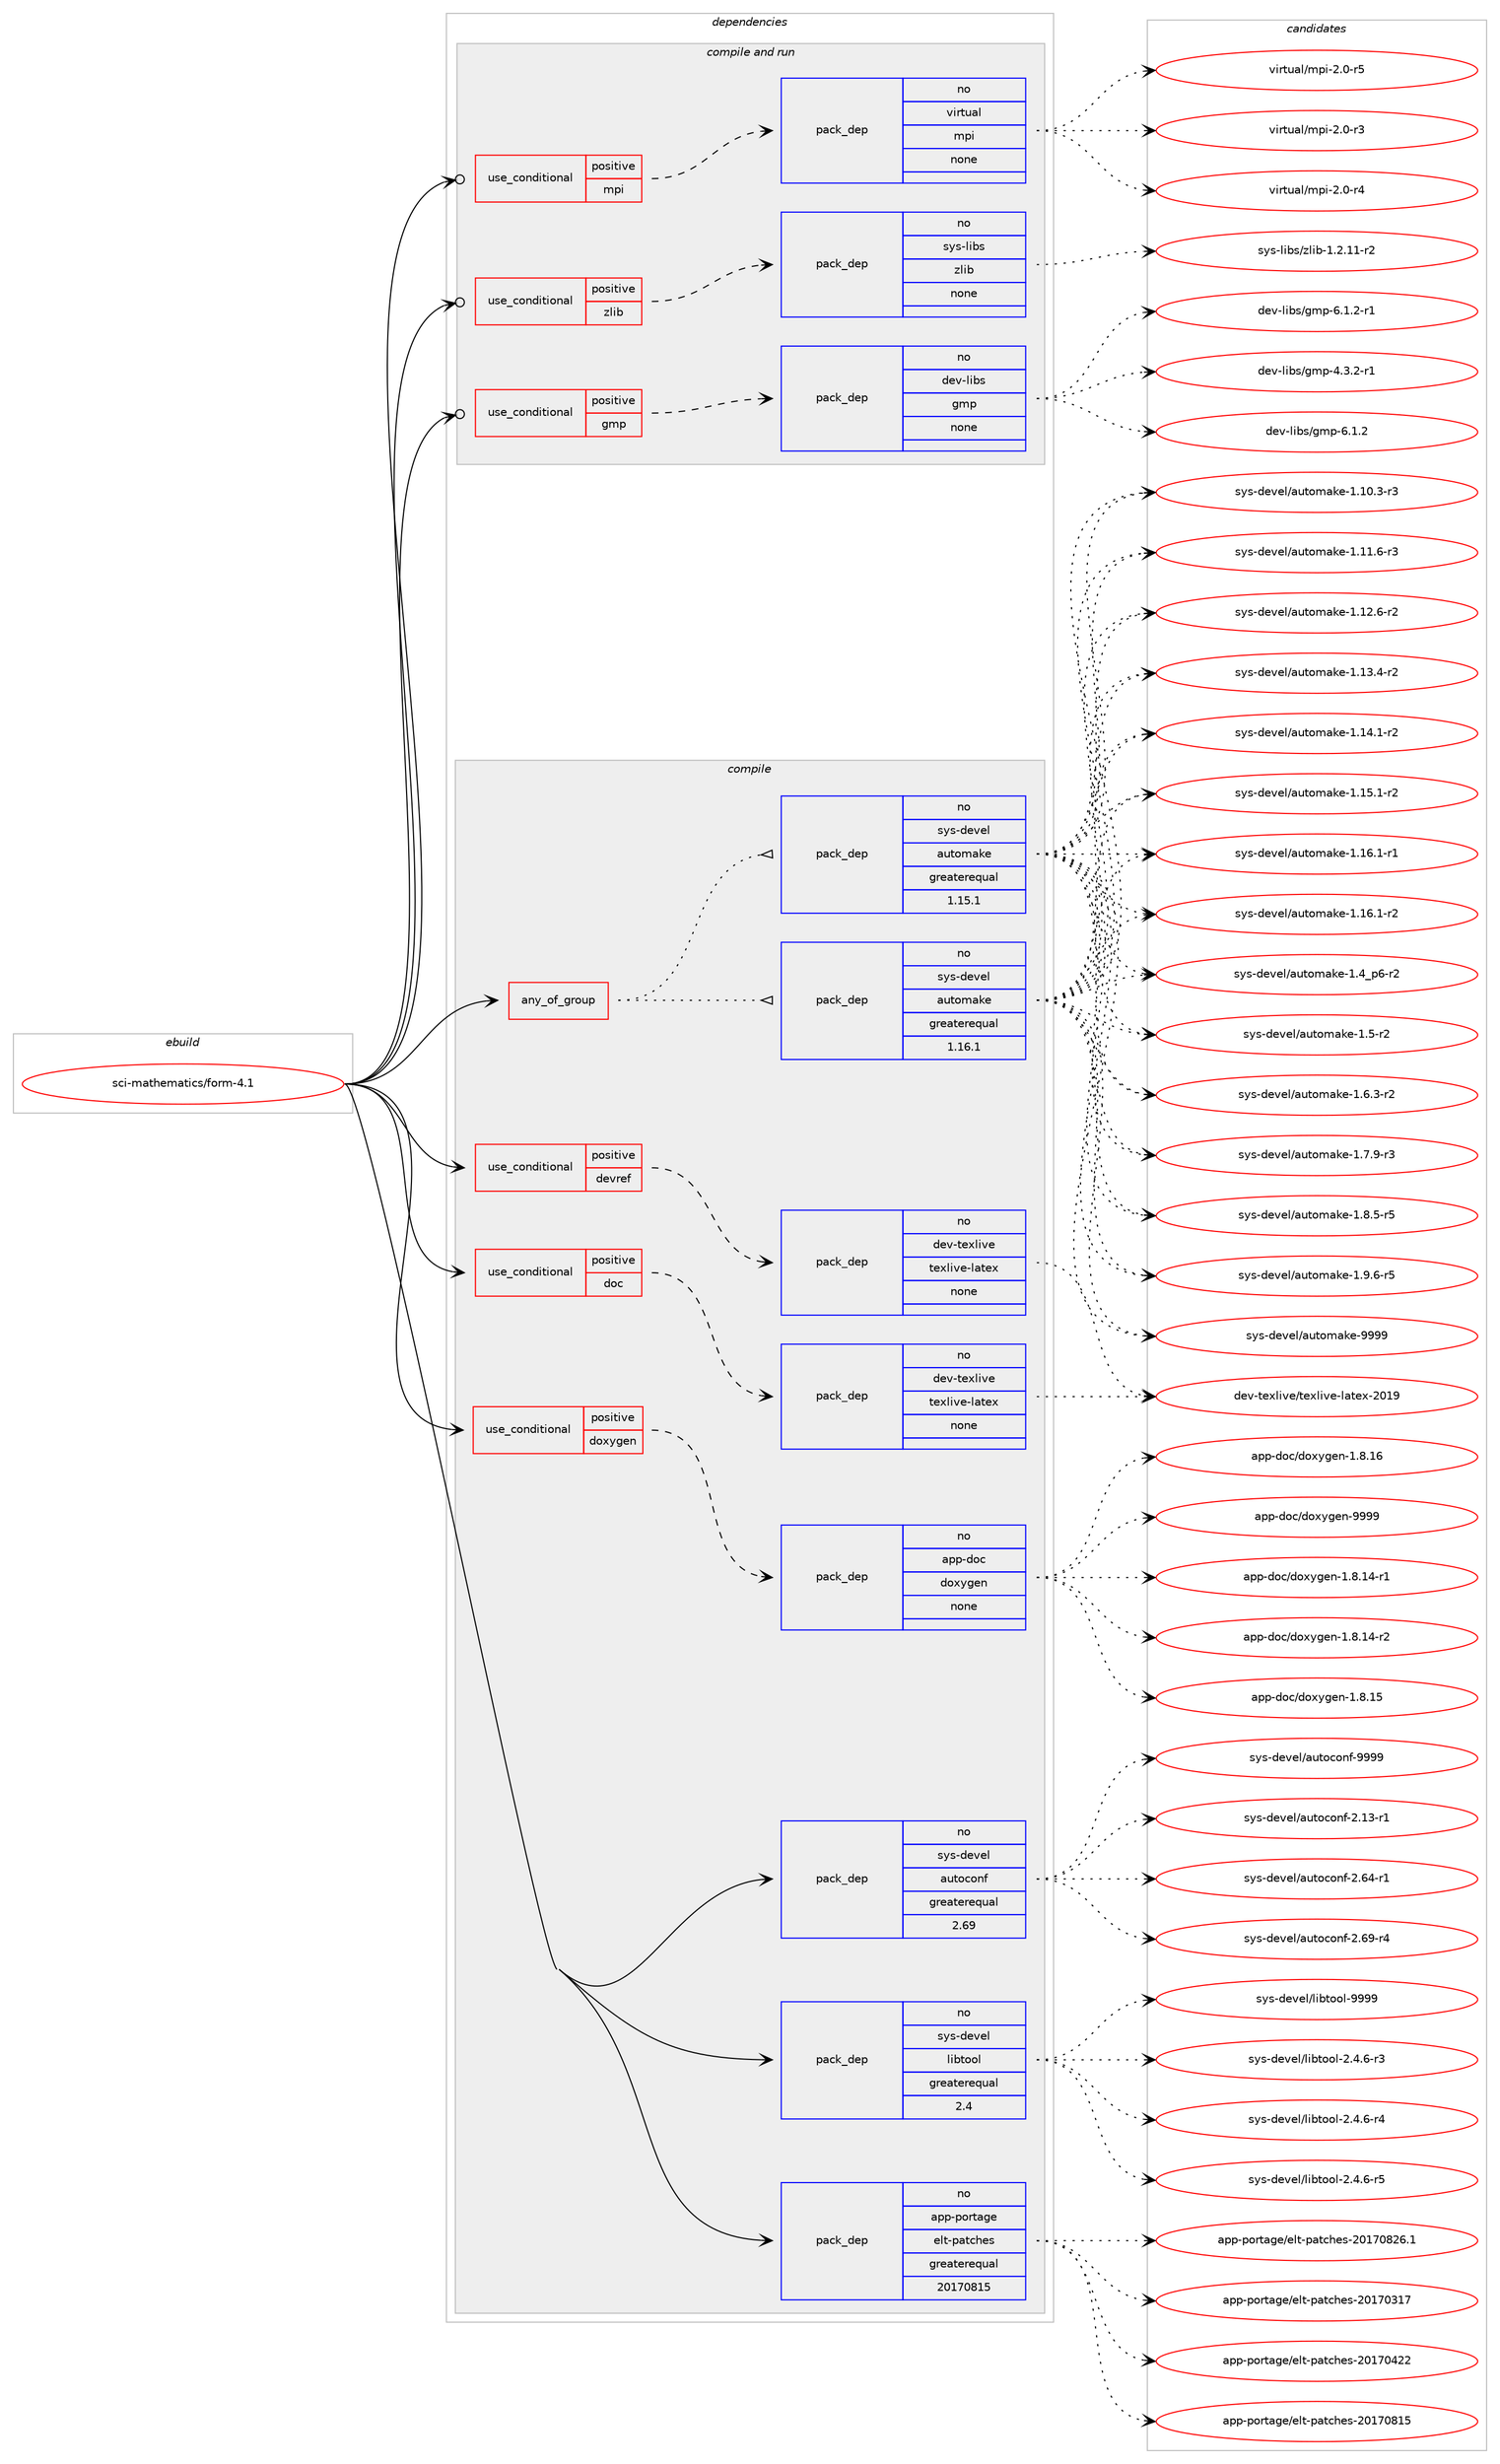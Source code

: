 digraph prolog {

# *************
# Graph options
# *************

newrank=true;
concentrate=true;
compound=true;
graph [rankdir=LR,fontname=Helvetica,fontsize=10,ranksep=1.5];#, ranksep=2.5, nodesep=0.2];
edge  [arrowhead=vee];
node  [fontname=Helvetica,fontsize=10];

# **********
# The ebuild
# **********

subgraph cluster_leftcol {
color=gray;
rank=same;
label=<<i>ebuild</i>>;
id [label="sci-mathematics/form-4.1", color=red, width=4, href="../sci-mathematics/form-4.1.svg"];
}

# ****************
# The dependencies
# ****************

subgraph cluster_midcol {
color=gray;
label=<<i>dependencies</i>>;
subgraph cluster_compile {
fillcolor="#eeeeee";
style=filled;
label=<<i>compile</i>>;
subgraph any14703 {
dependency861093 [label=<<TABLE BORDER="0" CELLBORDER="1" CELLSPACING="0" CELLPADDING="4"><TR><TD CELLPADDING="10">any_of_group</TD></TR></TABLE>>, shape=none, color=red];subgraph pack636837 {
dependency861094 [label=<<TABLE BORDER="0" CELLBORDER="1" CELLSPACING="0" CELLPADDING="4" WIDTH="220"><TR><TD ROWSPAN="6" CELLPADDING="30">pack_dep</TD></TR><TR><TD WIDTH="110">no</TD></TR><TR><TD>sys-devel</TD></TR><TR><TD>automake</TD></TR><TR><TD>greaterequal</TD></TR><TR><TD>1.16.1</TD></TR></TABLE>>, shape=none, color=blue];
}
dependency861093:e -> dependency861094:w [weight=20,style="dotted",arrowhead="oinv"];
subgraph pack636838 {
dependency861095 [label=<<TABLE BORDER="0" CELLBORDER="1" CELLSPACING="0" CELLPADDING="4" WIDTH="220"><TR><TD ROWSPAN="6" CELLPADDING="30">pack_dep</TD></TR><TR><TD WIDTH="110">no</TD></TR><TR><TD>sys-devel</TD></TR><TR><TD>automake</TD></TR><TR><TD>greaterequal</TD></TR><TR><TD>1.15.1</TD></TR></TABLE>>, shape=none, color=blue];
}
dependency861093:e -> dependency861095:w [weight=20,style="dotted",arrowhead="oinv"];
}
id:e -> dependency861093:w [weight=20,style="solid",arrowhead="vee"];
subgraph cond209041 {
dependency861096 [label=<<TABLE BORDER="0" CELLBORDER="1" CELLSPACING="0" CELLPADDING="4"><TR><TD ROWSPAN="3" CELLPADDING="10">use_conditional</TD></TR><TR><TD>positive</TD></TR><TR><TD>devref</TD></TR></TABLE>>, shape=none, color=red];
subgraph pack636839 {
dependency861097 [label=<<TABLE BORDER="0" CELLBORDER="1" CELLSPACING="0" CELLPADDING="4" WIDTH="220"><TR><TD ROWSPAN="6" CELLPADDING="30">pack_dep</TD></TR><TR><TD WIDTH="110">no</TD></TR><TR><TD>dev-texlive</TD></TR><TR><TD>texlive-latex</TD></TR><TR><TD>none</TD></TR><TR><TD></TD></TR></TABLE>>, shape=none, color=blue];
}
dependency861096:e -> dependency861097:w [weight=20,style="dashed",arrowhead="vee"];
}
id:e -> dependency861096:w [weight=20,style="solid",arrowhead="vee"];
subgraph cond209042 {
dependency861098 [label=<<TABLE BORDER="0" CELLBORDER="1" CELLSPACING="0" CELLPADDING="4"><TR><TD ROWSPAN="3" CELLPADDING="10">use_conditional</TD></TR><TR><TD>positive</TD></TR><TR><TD>doc</TD></TR></TABLE>>, shape=none, color=red];
subgraph pack636840 {
dependency861099 [label=<<TABLE BORDER="0" CELLBORDER="1" CELLSPACING="0" CELLPADDING="4" WIDTH="220"><TR><TD ROWSPAN="6" CELLPADDING="30">pack_dep</TD></TR><TR><TD WIDTH="110">no</TD></TR><TR><TD>dev-texlive</TD></TR><TR><TD>texlive-latex</TD></TR><TR><TD>none</TD></TR><TR><TD></TD></TR></TABLE>>, shape=none, color=blue];
}
dependency861098:e -> dependency861099:w [weight=20,style="dashed",arrowhead="vee"];
}
id:e -> dependency861098:w [weight=20,style="solid",arrowhead="vee"];
subgraph cond209043 {
dependency861100 [label=<<TABLE BORDER="0" CELLBORDER="1" CELLSPACING="0" CELLPADDING="4"><TR><TD ROWSPAN="3" CELLPADDING="10">use_conditional</TD></TR><TR><TD>positive</TD></TR><TR><TD>doxygen</TD></TR></TABLE>>, shape=none, color=red];
subgraph pack636841 {
dependency861101 [label=<<TABLE BORDER="0" CELLBORDER="1" CELLSPACING="0" CELLPADDING="4" WIDTH="220"><TR><TD ROWSPAN="6" CELLPADDING="30">pack_dep</TD></TR><TR><TD WIDTH="110">no</TD></TR><TR><TD>app-doc</TD></TR><TR><TD>doxygen</TD></TR><TR><TD>none</TD></TR><TR><TD></TD></TR></TABLE>>, shape=none, color=blue];
}
dependency861100:e -> dependency861101:w [weight=20,style="dashed",arrowhead="vee"];
}
id:e -> dependency861100:w [weight=20,style="solid",arrowhead="vee"];
subgraph pack636842 {
dependency861102 [label=<<TABLE BORDER="0" CELLBORDER="1" CELLSPACING="0" CELLPADDING="4" WIDTH="220"><TR><TD ROWSPAN="6" CELLPADDING="30">pack_dep</TD></TR><TR><TD WIDTH="110">no</TD></TR><TR><TD>app-portage</TD></TR><TR><TD>elt-patches</TD></TR><TR><TD>greaterequal</TD></TR><TR><TD>20170815</TD></TR></TABLE>>, shape=none, color=blue];
}
id:e -> dependency861102:w [weight=20,style="solid",arrowhead="vee"];
subgraph pack636843 {
dependency861103 [label=<<TABLE BORDER="0" CELLBORDER="1" CELLSPACING="0" CELLPADDING="4" WIDTH="220"><TR><TD ROWSPAN="6" CELLPADDING="30">pack_dep</TD></TR><TR><TD WIDTH="110">no</TD></TR><TR><TD>sys-devel</TD></TR><TR><TD>autoconf</TD></TR><TR><TD>greaterequal</TD></TR><TR><TD>2.69</TD></TR></TABLE>>, shape=none, color=blue];
}
id:e -> dependency861103:w [weight=20,style="solid",arrowhead="vee"];
subgraph pack636844 {
dependency861104 [label=<<TABLE BORDER="0" CELLBORDER="1" CELLSPACING="0" CELLPADDING="4" WIDTH="220"><TR><TD ROWSPAN="6" CELLPADDING="30">pack_dep</TD></TR><TR><TD WIDTH="110">no</TD></TR><TR><TD>sys-devel</TD></TR><TR><TD>libtool</TD></TR><TR><TD>greaterequal</TD></TR><TR><TD>2.4</TD></TR></TABLE>>, shape=none, color=blue];
}
id:e -> dependency861104:w [weight=20,style="solid",arrowhead="vee"];
}
subgraph cluster_compileandrun {
fillcolor="#eeeeee";
style=filled;
label=<<i>compile and run</i>>;
subgraph cond209044 {
dependency861105 [label=<<TABLE BORDER="0" CELLBORDER="1" CELLSPACING="0" CELLPADDING="4"><TR><TD ROWSPAN="3" CELLPADDING="10">use_conditional</TD></TR><TR><TD>positive</TD></TR><TR><TD>gmp</TD></TR></TABLE>>, shape=none, color=red];
subgraph pack636845 {
dependency861106 [label=<<TABLE BORDER="0" CELLBORDER="1" CELLSPACING="0" CELLPADDING="4" WIDTH="220"><TR><TD ROWSPAN="6" CELLPADDING="30">pack_dep</TD></TR><TR><TD WIDTH="110">no</TD></TR><TR><TD>dev-libs</TD></TR><TR><TD>gmp</TD></TR><TR><TD>none</TD></TR><TR><TD></TD></TR></TABLE>>, shape=none, color=blue];
}
dependency861105:e -> dependency861106:w [weight=20,style="dashed",arrowhead="vee"];
}
id:e -> dependency861105:w [weight=20,style="solid",arrowhead="odotvee"];
subgraph cond209045 {
dependency861107 [label=<<TABLE BORDER="0" CELLBORDER="1" CELLSPACING="0" CELLPADDING="4"><TR><TD ROWSPAN="3" CELLPADDING="10">use_conditional</TD></TR><TR><TD>positive</TD></TR><TR><TD>mpi</TD></TR></TABLE>>, shape=none, color=red];
subgraph pack636846 {
dependency861108 [label=<<TABLE BORDER="0" CELLBORDER="1" CELLSPACING="0" CELLPADDING="4" WIDTH="220"><TR><TD ROWSPAN="6" CELLPADDING="30">pack_dep</TD></TR><TR><TD WIDTH="110">no</TD></TR><TR><TD>virtual</TD></TR><TR><TD>mpi</TD></TR><TR><TD>none</TD></TR><TR><TD></TD></TR></TABLE>>, shape=none, color=blue];
}
dependency861107:e -> dependency861108:w [weight=20,style="dashed",arrowhead="vee"];
}
id:e -> dependency861107:w [weight=20,style="solid",arrowhead="odotvee"];
subgraph cond209046 {
dependency861109 [label=<<TABLE BORDER="0" CELLBORDER="1" CELLSPACING="0" CELLPADDING="4"><TR><TD ROWSPAN="3" CELLPADDING="10">use_conditional</TD></TR><TR><TD>positive</TD></TR><TR><TD>zlib</TD></TR></TABLE>>, shape=none, color=red];
subgraph pack636847 {
dependency861110 [label=<<TABLE BORDER="0" CELLBORDER="1" CELLSPACING="0" CELLPADDING="4" WIDTH="220"><TR><TD ROWSPAN="6" CELLPADDING="30">pack_dep</TD></TR><TR><TD WIDTH="110">no</TD></TR><TR><TD>sys-libs</TD></TR><TR><TD>zlib</TD></TR><TR><TD>none</TD></TR><TR><TD></TD></TR></TABLE>>, shape=none, color=blue];
}
dependency861109:e -> dependency861110:w [weight=20,style="dashed",arrowhead="vee"];
}
id:e -> dependency861109:w [weight=20,style="solid",arrowhead="odotvee"];
}
subgraph cluster_run {
fillcolor="#eeeeee";
style=filled;
label=<<i>run</i>>;
}
}

# **************
# The candidates
# **************

subgraph cluster_choices {
rank=same;
color=gray;
label=<<i>candidates</i>>;

subgraph choice636837 {
color=black;
nodesep=1;
choice11512111545100101118101108479711711611110997107101454946494846514511451 [label="sys-devel/automake-1.10.3-r3", color=red, width=4,href="../sys-devel/automake-1.10.3-r3.svg"];
choice11512111545100101118101108479711711611110997107101454946494946544511451 [label="sys-devel/automake-1.11.6-r3", color=red, width=4,href="../sys-devel/automake-1.11.6-r3.svg"];
choice11512111545100101118101108479711711611110997107101454946495046544511450 [label="sys-devel/automake-1.12.6-r2", color=red, width=4,href="../sys-devel/automake-1.12.6-r2.svg"];
choice11512111545100101118101108479711711611110997107101454946495146524511450 [label="sys-devel/automake-1.13.4-r2", color=red, width=4,href="../sys-devel/automake-1.13.4-r2.svg"];
choice11512111545100101118101108479711711611110997107101454946495246494511450 [label="sys-devel/automake-1.14.1-r2", color=red, width=4,href="../sys-devel/automake-1.14.1-r2.svg"];
choice11512111545100101118101108479711711611110997107101454946495346494511450 [label="sys-devel/automake-1.15.1-r2", color=red, width=4,href="../sys-devel/automake-1.15.1-r2.svg"];
choice11512111545100101118101108479711711611110997107101454946495446494511449 [label="sys-devel/automake-1.16.1-r1", color=red, width=4,href="../sys-devel/automake-1.16.1-r1.svg"];
choice11512111545100101118101108479711711611110997107101454946495446494511450 [label="sys-devel/automake-1.16.1-r2", color=red, width=4,href="../sys-devel/automake-1.16.1-r2.svg"];
choice115121115451001011181011084797117116111109971071014549465295112544511450 [label="sys-devel/automake-1.4_p6-r2", color=red, width=4,href="../sys-devel/automake-1.4_p6-r2.svg"];
choice11512111545100101118101108479711711611110997107101454946534511450 [label="sys-devel/automake-1.5-r2", color=red, width=4,href="../sys-devel/automake-1.5-r2.svg"];
choice115121115451001011181011084797117116111109971071014549465446514511450 [label="sys-devel/automake-1.6.3-r2", color=red, width=4,href="../sys-devel/automake-1.6.3-r2.svg"];
choice115121115451001011181011084797117116111109971071014549465546574511451 [label="sys-devel/automake-1.7.9-r3", color=red, width=4,href="../sys-devel/automake-1.7.9-r3.svg"];
choice115121115451001011181011084797117116111109971071014549465646534511453 [label="sys-devel/automake-1.8.5-r5", color=red, width=4,href="../sys-devel/automake-1.8.5-r5.svg"];
choice115121115451001011181011084797117116111109971071014549465746544511453 [label="sys-devel/automake-1.9.6-r5", color=red, width=4,href="../sys-devel/automake-1.9.6-r5.svg"];
choice115121115451001011181011084797117116111109971071014557575757 [label="sys-devel/automake-9999", color=red, width=4,href="../sys-devel/automake-9999.svg"];
dependency861094:e -> choice11512111545100101118101108479711711611110997107101454946494846514511451:w [style=dotted,weight="100"];
dependency861094:e -> choice11512111545100101118101108479711711611110997107101454946494946544511451:w [style=dotted,weight="100"];
dependency861094:e -> choice11512111545100101118101108479711711611110997107101454946495046544511450:w [style=dotted,weight="100"];
dependency861094:e -> choice11512111545100101118101108479711711611110997107101454946495146524511450:w [style=dotted,weight="100"];
dependency861094:e -> choice11512111545100101118101108479711711611110997107101454946495246494511450:w [style=dotted,weight="100"];
dependency861094:e -> choice11512111545100101118101108479711711611110997107101454946495346494511450:w [style=dotted,weight="100"];
dependency861094:e -> choice11512111545100101118101108479711711611110997107101454946495446494511449:w [style=dotted,weight="100"];
dependency861094:e -> choice11512111545100101118101108479711711611110997107101454946495446494511450:w [style=dotted,weight="100"];
dependency861094:e -> choice115121115451001011181011084797117116111109971071014549465295112544511450:w [style=dotted,weight="100"];
dependency861094:e -> choice11512111545100101118101108479711711611110997107101454946534511450:w [style=dotted,weight="100"];
dependency861094:e -> choice115121115451001011181011084797117116111109971071014549465446514511450:w [style=dotted,weight="100"];
dependency861094:e -> choice115121115451001011181011084797117116111109971071014549465546574511451:w [style=dotted,weight="100"];
dependency861094:e -> choice115121115451001011181011084797117116111109971071014549465646534511453:w [style=dotted,weight="100"];
dependency861094:e -> choice115121115451001011181011084797117116111109971071014549465746544511453:w [style=dotted,weight="100"];
dependency861094:e -> choice115121115451001011181011084797117116111109971071014557575757:w [style=dotted,weight="100"];
}
subgraph choice636838 {
color=black;
nodesep=1;
choice11512111545100101118101108479711711611110997107101454946494846514511451 [label="sys-devel/automake-1.10.3-r3", color=red, width=4,href="../sys-devel/automake-1.10.3-r3.svg"];
choice11512111545100101118101108479711711611110997107101454946494946544511451 [label="sys-devel/automake-1.11.6-r3", color=red, width=4,href="../sys-devel/automake-1.11.6-r3.svg"];
choice11512111545100101118101108479711711611110997107101454946495046544511450 [label="sys-devel/automake-1.12.6-r2", color=red, width=4,href="../sys-devel/automake-1.12.6-r2.svg"];
choice11512111545100101118101108479711711611110997107101454946495146524511450 [label="sys-devel/automake-1.13.4-r2", color=red, width=4,href="../sys-devel/automake-1.13.4-r2.svg"];
choice11512111545100101118101108479711711611110997107101454946495246494511450 [label="sys-devel/automake-1.14.1-r2", color=red, width=4,href="../sys-devel/automake-1.14.1-r2.svg"];
choice11512111545100101118101108479711711611110997107101454946495346494511450 [label="sys-devel/automake-1.15.1-r2", color=red, width=4,href="../sys-devel/automake-1.15.1-r2.svg"];
choice11512111545100101118101108479711711611110997107101454946495446494511449 [label="sys-devel/automake-1.16.1-r1", color=red, width=4,href="../sys-devel/automake-1.16.1-r1.svg"];
choice11512111545100101118101108479711711611110997107101454946495446494511450 [label="sys-devel/automake-1.16.1-r2", color=red, width=4,href="../sys-devel/automake-1.16.1-r2.svg"];
choice115121115451001011181011084797117116111109971071014549465295112544511450 [label="sys-devel/automake-1.4_p6-r2", color=red, width=4,href="../sys-devel/automake-1.4_p6-r2.svg"];
choice11512111545100101118101108479711711611110997107101454946534511450 [label="sys-devel/automake-1.5-r2", color=red, width=4,href="../sys-devel/automake-1.5-r2.svg"];
choice115121115451001011181011084797117116111109971071014549465446514511450 [label="sys-devel/automake-1.6.3-r2", color=red, width=4,href="../sys-devel/automake-1.6.3-r2.svg"];
choice115121115451001011181011084797117116111109971071014549465546574511451 [label="sys-devel/automake-1.7.9-r3", color=red, width=4,href="../sys-devel/automake-1.7.9-r3.svg"];
choice115121115451001011181011084797117116111109971071014549465646534511453 [label="sys-devel/automake-1.8.5-r5", color=red, width=4,href="../sys-devel/automake-1.8.5-r5.svg"];
choice115121115451001011181011084797117116111109971071014549465746544511453 [label="sys-devel/automake-1.9.6-r5", color=red, width=4,href="../sys-devel/automake-1.9.6-r5.svg"];
choice115121115451001011181011084797117116111109971071014557575757 [label="sys-devel/automake-9999", color=red, width=4,href="../sys-devel/automake-9999.svg"];
dependency861095:e -> choice11512111545100101118101108479711711611110997107101454946494846514511451:w [style=dotted,weight="100"];
dependency861095:e -> choice11512111545100101118101108479711711611110997107101454946494946544511451:w [style=dotted,weight="100"];
dependency861095:e -> choice11512111545100101118101108479711711611110997107101454946495046544511450:w [style=dotted,weight="100"];
dependency861095:e -> choice11512111545100101118101108479711711611110997107101454946495146524511450:w [style=dotted,weight="100"];
dependency861095:e -> choice11512111545100101118101108479711711611110997107101454946495246494511450:w [style=dotted,weight="100"];
dependency861095:e -> choice11512111545100101118101108479711711611110997107101454946495346494511450:w [style=dotted,weight="100"];
dependency861095:e -> choice11512111545100101118101108479711711611110997107101454946495446494511449:w [style=dotted,weight="100"];
dependency861095:e -> choice11512111545100101118101108479711711611110997107101454946495446494511450:w [style=dotted,weight="100"];
dependency861095:e -> choice115121115451001011181011084797117116111109971071014549465295112544511450:w [style=dotted,weight="100"];
dependency861095:e -> choice11512111545100101118101108479711711611110997107101454946534511450:w [style=dotted,weight="100"];
dependency861095:e -> choice115121115451001011181011084797117116111109971071014549465446514511450:w [style=dotted,weight="100"];
dependency861095:e -> choice115121115451001011181011084797117116111109971071014549465546574511451:w [style=dotted,weight="100"];
dependency861095:e -> choice115121115451001011181011084797117116111109971071014549465646534511453:w [style=dotted,weight="100"];
dependency861095:e -> choice115121115451001011181011084797117116111109971071014549465746544511453:w [style=dotted,weight="100"];
dependency861095:e -> choice115121115451001011181011084797117116111109971071014557575757:w [style=dotted,weight="100"];
}
subgraph choice636839 {
color=black;
nodesep=1;
choice100101118451161011201081051181014711610112010810511810145108971161011204550484957 [label="dev-texlive/texlive-latex-2019", color=red, width=4,href="../dev-texlive/texlive-latex-2019.svg"];
dependency861097:e -> choice100101118451161011201081051181014711610112010810511810145108971161011204550484957:w [style=dotted,weight="100"];
}
subgraph choice636840 {
color=black;
nodesep=1;
choice100101118451161011201081051181014711610112010810511810145108971161011204550484957 [label="dev-texlive/texlive-latex-2019", color=red, width=4,href="../dev-texlive/texlive-latex-2019.svg"];
dependency861099:e -> choice100101118451161011201081051181014711610112010810511810145108971161011204550484957:w [style=dotted,weight="100"];
}
subgraph choice636841 {
color=black;
nodesep=1;
choice97112112451001119947100111120121103101110454946564649524511449 [label="app-doc/doxygen-1.8.14-r1", color=red, width=4,href="../app-doc/doxygen-1.8.14-r1.svg"];
choice97112112451001119947100111120121103101110454946564649524511450 [label="app-doc/doxygen-1.8.14-r2", color=red, width=4,href="../app-doc/doxygen-1.8.14-r2.svg"];
choice9711211245100111994710011112012110310111045494656464953 [label="app-doc/doxygen-1.8.15", color=red, width=4,href="../app-doc/doxygen-1.8.15.svg"];
choice9711211245100111994710011112012110310111045494656464954 [label="app-doc/doxygen-1.8.16", color=red, width=4,href="../app-doc/doxygen-1.8.16.svg"];
choice971121124510011199471001111201211031011104557575757 [label="app-doc/doxygen-9999", color=red, width=4,href="../app-doc/doxygen-9999.svg"];
dependency861101:e -> choice97112112451001119947100111120121103101110454946564649524511449:w [style=dotted,weight="100"];
dependency861101:e -> choice97112112451001119947100111120121103101110454946564649524511450:w [style=dotted,weight="100"];
dependency861101:e -> choice9711211245100111994710011112012110310111045494656464953:w [style=dotted,weight="100"];
dependency861101:e -> choice9711211245100111994710011112012110310111045494656464954:w [style=dotted,weight="100"];
dependency861101:e -> choice971121124510011199471001111201211031011104557575757:w [style=dotted,weight="100"];
}
subgraph choice636842 {
color=black;
nodesep=1;
choice97112112451121111141169710310147101108116451129711699104101115455048495548514955 [label="app-portage/elt-patches-20170317", color=red, width=4,href="../app-portage/elt-patches-20170317.svg"];
choice97112112451121111141169710310147101108116451129711699104101115455048495548525050 [label="app-portage/elt-patches-20170422", color=red, width=4,href="../app-portage/elt-patches-20170422.svg"];
choice97112112451121111141169710310147101108116451129711699104101115455048495548564953 [label="app-portage/elt-patches-20170815", color=red, width=4,href="../app-portage/elt-patches-20170815.svg"];
choice971121124511211111411697103101471011081164511297116991041011154550484955485650544649 [label="app-portage/elt-patches-20170826.1", color=red, width=4,href="../app-portage/elt-patches-20170826.1.svg"];
dependency861102:e -> choice97112112451121111141169710310147101108116451129711699104101115455048495548514955:w [style=dotted,weight="100"];
dependency861102:e -> choice97112112451121111141169710310147101108116451129711699104101115455048495548525050:w [style=dotted,weight="100"];
dependency861102:e -> choice97112112451121111141169710310147101108116451129711699104101115455048495548564953:w [style=dotted,weight="100"];
dependency861102:e -> choice971121124511211111411697103101471011081164511297116991041011154550484955485650544649:w [style=dotted,weight="100"];
}
subgraph choice636843 {
color=black;
nodesep=1;
choice1151211154510010111810110847971171161119911111010245504649514511449 [label="sys-devel/autoconf-2.13-r1", color=red, width=4,href="../sys-devel/autoconf-2.13-r1.svg"];
choice1151211154510010111810110847971171161119911111010245504654524511449 [label="sys-devel/autoconf-2.64-r1", color=red, width=4,href="../sys-devel/autoconf-2.64-r1.svg"];
choice1151211154510010111810110847971171161119911111010245504654574511452 [label="sys-devel/autoconf-2.69-r4", color=red, width=4,href="../sys-devel/autoconf-2.69-r4.svg"];
choice115121115451001011181011084797117116111991111101024557575757 [label="sys-devel/autoconf-9999", color=red, width=4,href="../sys-devel/autoconf-9999.svg"];
dependency861103:e -> choice1151211154510010111810110847971171161119911111010245504649514511449:w [style=dotted,weight="100"];
dependency861103:e -> choice1151211154510010111810110847971171161119911111010245504654524511449:w [style=dotted,weight="100"];
dependency861103:e -> choice1151211154510010111810110847971171161119911111010245504654574511452:w [style=dotted,weight="100"];
dependency861103:e -> choice115121115451001011181011084797117116111991111101024557575757:w [style=dotted,weight="100"];
}
subgraph choice636844 {
color=black;
nodesep=1;
choice1151211154510010111810110847108105981161111111084550465246544511451 [label="sys-devel/libtool-2.4.6-r3", color=red, width=4,href="../sys-devel/libtool-2.4.6-r3.svg"];
choice1151211154510010111810110847108105981161111111084550465246544511452 [label="sys-devel/libtool-2.4.6-r4", color=red, width=4,href="../sys-devel/libtool-2.4.6-r4.svg"];
choice1151211154510010111810110847108105981161111111084550465246544511453 [label="sys-devel/libtool-2.4.6-r5", color=red, width=4,href="../sys-devel/libtool-2.4.6-r5.svg"];
choice1151211154510010111810110847108105981161111111084557575757 [label="sys-devel/libtool-9999", color=red, width=4,href="../sys-devel/libtool-9999.svg"];
dependency861104:e -> choice1151211154510010111810110847108105981161111111084550465246544511451:w [style=dotted,weight="100"];
dependency861104:e -> choice1151211154510010111810110847108105981161111111084550465246544511452:w [style=dotted,weight="100"];
dependency861104:e -> choice1151211154510010111810110847108105981161111111084550465246544511453:w [style=dotted,weight="100"];
dependency861104:e -> choice1151211154510010111810110847108105981161111111084557575757:w [style=dotted,weight="100"];
}
subgraph choice636845 {
color=black;
nodesep=1;
choice1001011184510810598115471031091124552465146504511449 [label="dev-libs/gmp-4.3.2-r1", color=red, width=4,href="../dev-libs/gmp-4.3.2-r1.svg"];
choice100101118451081059811547103109112455446494650 [label="dev-libs/gmp-6.1.2", color=red, width=4,href="../dev-libs/gmp-6.1.2.svg"];
choice1001011184510810598115471031091124554464946504511449 [label="dev-libs/gmp-6.1.2-r1", color=red, width=4,href="../dev-libs/gmp-6.1.2-r1.svg"];
dependency861106:e -> choice1001011184510810598115471031091124552465146504511449:w [style=dotted,weight="100"];
dependency861106:e -> choice100101118451081059811547103109112455446494650:w [style=dotted,weight="100"];
dependency861106:e -> choice1001011184510810598115471031091124554464946504511449:w [style=dotted,weight="100"];
}
subgraph choice636846 {
color=black;
nodesep=1;
choice1181051141161179710847109112105455046484511451 [label="virtual/mpi-2.0-r3", color=red, width=4,href="../virtual/mpi-2.0-r3.svg"];
choice1181051141161179710847109112105455046484511452 [label="virtual/mpi-2.0-r4", color=red, width=4,href="../virtual/mpi-2.0-r4.svg"];
choice1181051141161179710847109112105455046484511453 [label="virtual/mpi-2.0-r5", color=red, width=4,href="../virtual/mpi-2.0-r5.svg"];
dependency861108:e -> choice1181051141161179710847109112105455046484511451:w [style=dotted,weight="100"];
dependency861108:e -> choice1181051141161179710847109112105455046484511452:w [style=dotted,weight="100"];
dependency861108:e -> choice1181051141161179710847109112105455046484511453:w [style=dotted,weight="100"];
}
subgraph choice636847 {
color=black;
nodesep=1;
choice11512111545108105981154712210810598454946504649494511450 [label="sys-libs/zlib-1.2.11-r2", color=red, width=4,href="../sys-libs/zlib-1.2.11-r2.svg"];
dependency861110:e -> choice11512111545108105981154712210810598454946504649494511450:w [style=dotted,weight="100"];
}
}

}
